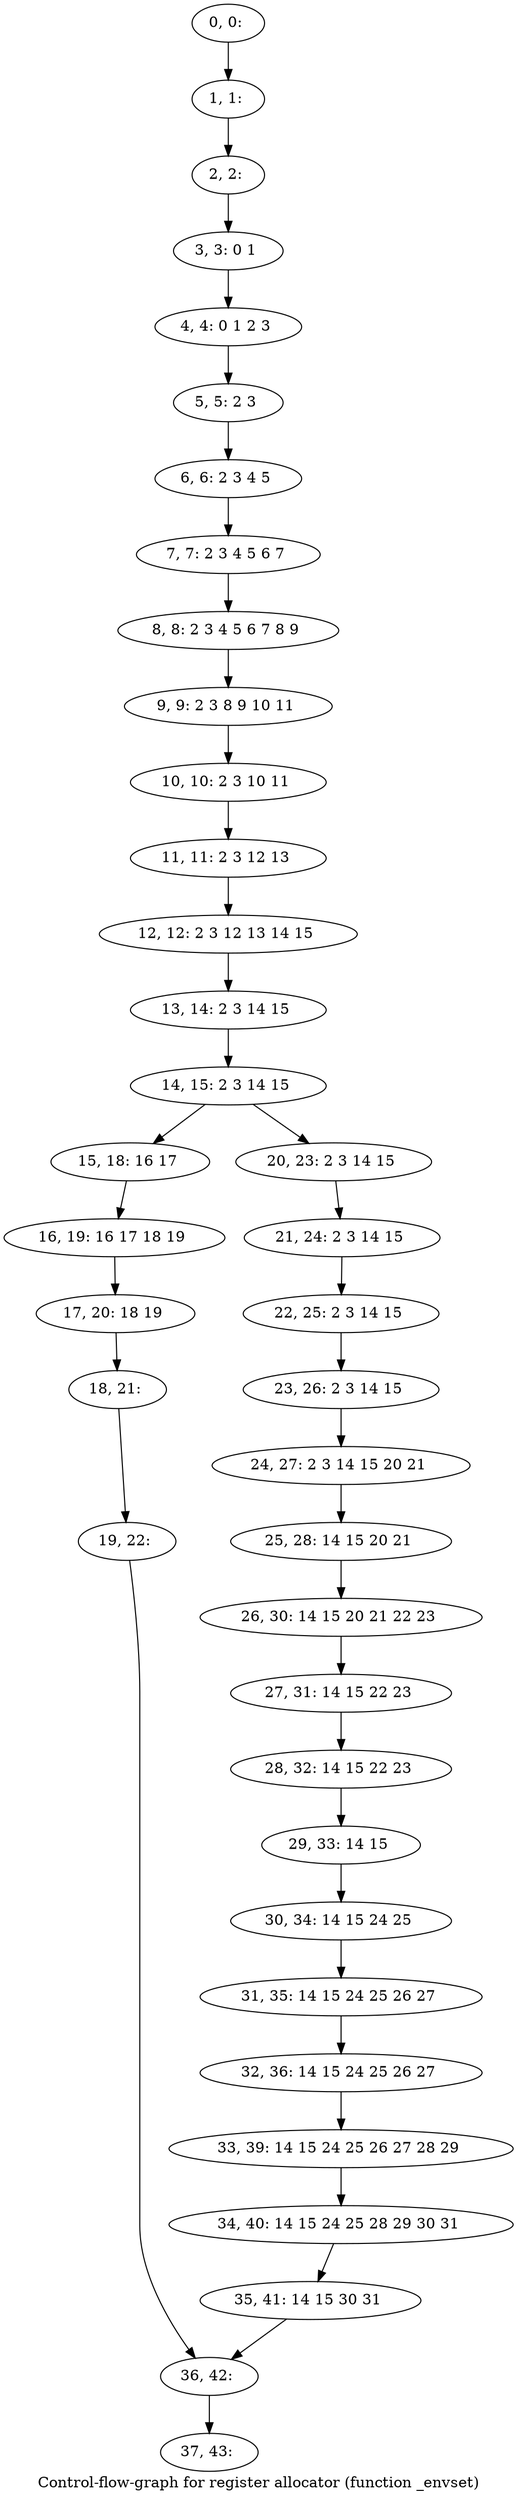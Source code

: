 digraph G {
graph [label="Control-flow-graph for register allocator (function _envset)"]
0[label="0, 0: "];
1[label="1, 1: "];
2[label="2, 2: "];
3[label="3, 3: 0 1 "];
4[label="4, 4: 0 1 2 3 "];
5[label="5, 5: 2 3 "];
6[label="6, 6: 2 3 4 5 "];
7[label="7, 7: 2 3 4 5 6 7 "];
8[label="8, 8: 2 3 4 5 6 7 8 9 "];
9[label="9, 9: 2 3 8 9 10 11 "];
10[label="10, 10: 2 3 10 11 "];
11[label="11, 11: 2 3 12 13 "];
12[label="12, 12: 2 3 12 13 14 15 "];
13[label="13, 14: 2 3 14 15 "];
14[label="14, 15: 2 3 14 15 "];
15[label="15, 18: 16 17 "];
16[label="16, 19: 16 17 18 19 "];
17[label="17, 20: 18 19 "];
18[label="18, 21: "];
19[label="19, 22: "];
20[label="20, 23: 2 3 14 15 "];
21[label="21, 24: 2 3 14 15 "];
22[label="22, 25: 2 3 14 15 "];
23[label="23, 26: 2 3 14 15 "];
24[label="24, 27: 2 3 14 15 20 21 "];
25[label="25, 28: 14 15 20 21 "];
26[label="26, 30: 14 15 20 21 22 23 "];
27[label="27, 31: 14 15 22 23 "];
28[label="28, 32: 14 15 22 23 "];
29[label="29, 33: 14 15 "];
30[label="30, 34: 14 15 24 25 "];
31[label="31, 35: 14 15 24 25 26 27 "];
32[label="32, 36: 14 15 24 25 26 27 "];
33[label="33, 39: 14 15 24 25 26 27 28 29 "];
34[label="34, 40: 14 15 24 25 28 29 30 31 "];
35[label="35, 41: 14 15 30 31 "];
36[label="36, 42: "];
37[label="37, 43: "];
0->1 ;
1->2 ;
2->3 ;
3->4 ;
4->5 ;
5->6 ;
6->7 ;
7->8 ;
8->9 ;
9->10 ;
10->11 ;
11->12 ;
12->13 ;
13->14 ;
14->15 ;
14->20 ;
15->16 ;
16->17 ;
17->18 ;
18->19 ;
19->36 ;
20->21 ;
21->22 ;
22->23 ;
23->24 ;
24->25 ;
25->26 ;
26->27 ;
27->28 ;
28->29 ;
29->30 ;
30->31 ;
31->32 ;
32->33 ;
33->34 ;
34->35 ;
35->36 ;
36->37 ;
}
